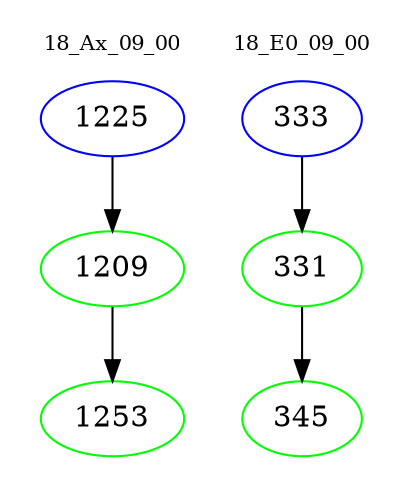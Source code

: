 digraph{
subgraph cluster_0 {
color = white
label = "18_Ax_09_00";
fontsize=10;
T0_1225 [label="1225", color="blue"]
T0_1225 -> T0_1209 [color="black"]
T0_1209 [label="1209", color="green"]
T0_1209 -> T0_1253 [color="black"]
T0_1253 [label="1253", color="green"]
}
subgraph cluster_1 {
color = white
label = "18_E0_09_00";
fontsize=10;
T1_333 [label="333", color="blue"]
T1_333 -> T1_331 [color="black"]
T1_331 [label="331", color="green"]
T1_331 -> T1_345 [color="black"]
T1_345 [label="345", color="green"]
}
}
